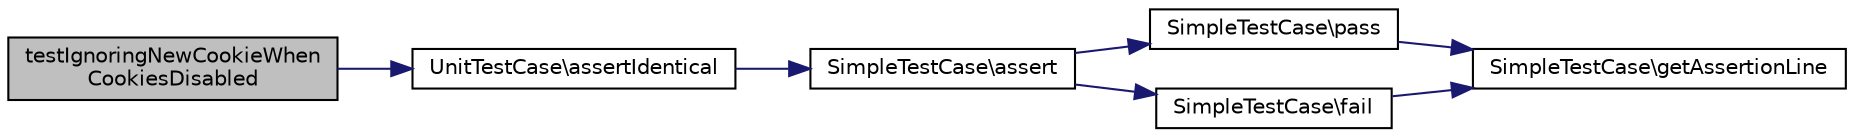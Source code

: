 digraph "testIgnoringNewCookieWhenCookiesDisabled"
{
  edge [fontname="Helvetica",fontsize="10",labelfontname="Helvetica",labelfontsize="10"];
  node [fontname="Helvetica",fontsize="10",shape=record];
  rankdir="LR";
  Node1 [label="testIgnoringNewCookieWhen\lCookiesDisabled",height=0.2,width=0.4,color="black", fillcolor="grey75", style="filled" fontcolor="black"];
  Node1 -> Node2 [color="midnightblue",fontsize="10",style="solid",fontname="Helvetica"];
  Node2 [label="UnitTestCase\\assertIdentical",height=0.2,width=0.4,color="black", fillcolor="white", style="filled",URL="$class_unit_test_case.html#a3cff1cbfb5adaab99797d5fc5e91cebd"];
  Node2 -> Node3 [color="midnightblue",fontsize="10",style="solid",fontname="Helvetica"];
  Node3 [label="SimpleTestCase\\assert",height=0.2,width=0.4,color="black", fillcolor="white", style="filled",URL="$class_simple_test_case.html#a9be3866087958c52771a4eb0921a80f8"];
  Node3 -> Node4 [color="midnightblue",fontsize="10",style="solid",fontname="Helvetica"];
  Node4 [label="SimpleTestCase\\pass",height=0.2,width=0.4,color="black", fillcolor="white", style="filled",URL="$class_simple_test_case.html#a413ec6a28c017c7f5c08af552930a023"];
  Node4 -> Node5 [color="midnightblue",fontsize="10",style="solid",fontname="Helvetica"];
  Node5 [label="SimpleTestCase\\getAssertionLine",height=0.2,width=0.4,color="black", fillcolor="white", style="filled",URL="$class_simple_test_case.html#a4389a897171547fc4545f56a75bf0c9f"];
  Node3 -> Node6 [color="midnightblue",fontsize="10",style="solid",fontname="Helvetica"];
  Node6 [label="SimpleTestCase\\fail",height=0.2,width=0.4,color="black", fillcolor="white", style="filled",URL="$class_simple_test_case.html#a74070e976d1372da2111be1c059c6ce3"];
  Node6 -> Node5 [color="midnightblue",fontsize="10",style="solid",fontname="Helvetica"];
}
